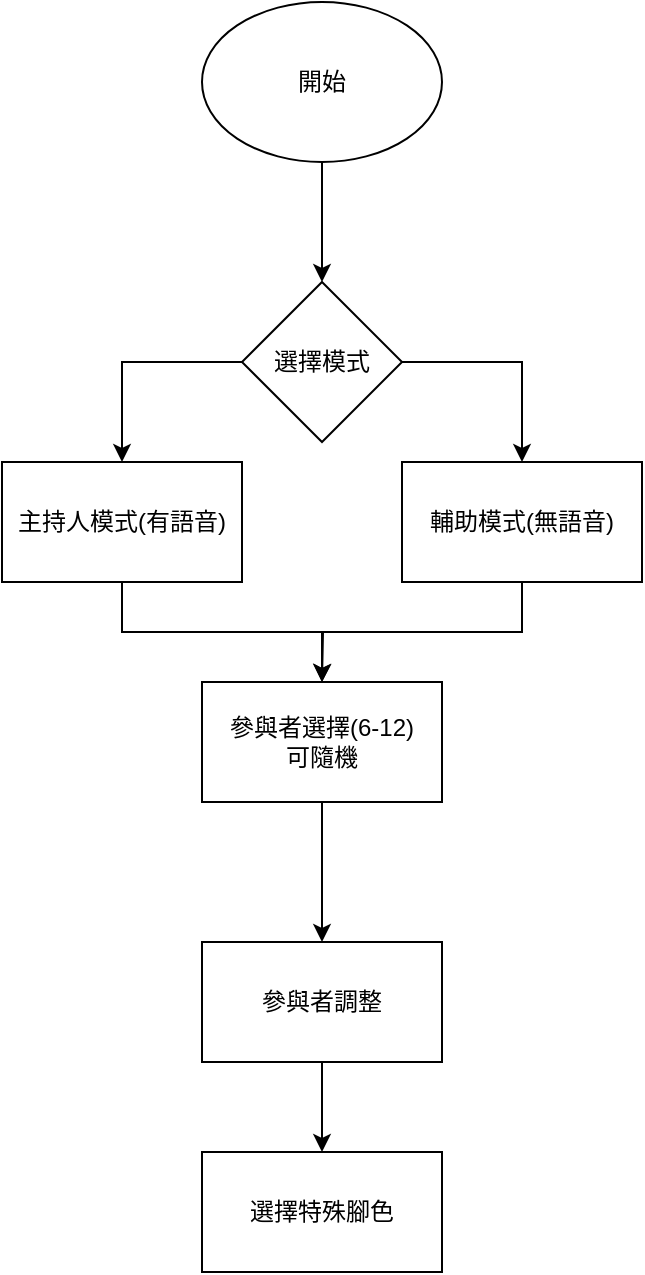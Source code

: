 <mxfile version="14.0.0" type="device"><diagram id="tOTOL9SGInSHB_TbMLO2" name="Page-1"><mxGraphModel dx="1422" dy="794" grid="1" gridSize="10" guides="1" tooltips="1" connect="1" arrows="1" fold="1" page="1" pageScale="1" pageWidth="827" pageHeight="1169" math="0" shadow="0"><root><mxCell id="0"/><mxCell id="1" parent="0"/><mxCell id="Y7k8q2XHGL7E3yesw1nc-3" style="edgeStyle=orthogonalEdgeStyle;rounded=0;orthogonalLoop=1;jettySize=auto;html=1;exitX=0.5;exitY=1;exitDx=0;exitDy=0;" parent="1" source="Y7k8q2XHGL7E3yesw1nc-1" target="Y7k8q2XHGL7E3yesw1nc-2" edge="1"><mxGeometry relative="1" as="geometry"/></mxCell><mxCell id="Y7k8q2XHGL7E3yesw1nc-1" value="開始" style="ellipse;whiteSpace=wrap;html=1;" parent="1" vertex="1"><mxGeometry x="340" y="10" width="120" height="80" as="geometry"/></mxCell><mxCell id="Y7k8q2XHGL7E3yesw1nc-6" style="edgeStyle=orthogonalEdgeStyle;rounded=0;orthogonalLoop=1;jettySize=auto;html=1;exitX=0;exitY=0.5;exitDx=0;exitDy=0;" parent="1" source="Y7k8q2XHGL7E3yesw1nc-2" target="Y7k8q2XHGL7E3yesw1nc-4" edge="1"><mxGeometry relative="1" as="geometry"/></mxCell><mxCell id="Y7k8q2XHGL7E3yesw1nc-7" style="edgeStyle=orthogonalEdgeStyle;rounded=0;orthogonalLoop=1;jettySize=auto;html=1;exitX=1;exitY=0.5;exitDx=0;exitDy=0;" parent="1" source="Y7k8q2XHGL7E3yesw1nc-2" target="Y7k8q2XHGL7E3yesw1nc-5" edge="1"><mxGeometry relative="1" as="geometry"/></mxCell><mxCell id="Y7k8q2XHGL7E3yesw1nc-2" value="選擇模式" style="rhombus;whiteSpace=wrap;html=1;" parent="1" vertex="1"><mxGeometry x="360" y="150" width="80" height="80" as="geometry"/></mxCell><mxCell id="Y7k8q2XHGL7E3yesw1nc-9" style="edgeStyle=orthogonalEdgeStyle;rounded=0;orthogonalLoop=1;jettySize=auto;html=1;exitX=0.5;exitY=1;exitDx=0;exitDy=0;entryX=0.5;entryY=0;entryDx=0;entryDy=0;" parent="1" source="Y7k8q2XHGL7E3yesw1nc-4" target="Y7k8q2XHGL7E3yesw1nc-8" edge="1"><mxGeometry relative="1" as="geometry"/></mxCell><mxCell id="Y7k8q2XHGL7E3yesw1nc-4" value="主持人模式(有語音)" style="rounded=0;whiteSpace=wrap;html=1;" parent="1" vertex="1"><mxGeometry x="240" y="240" width="120" height="60" as="geometry"/></mxCell><mxCell id="Y7k8q2XHGL7E3yesw1nc-10" style="edgeStyle=orthogonalEdgeStyle;rounded=0;orthogonalLoop=1;jettySize=auto;html=1;exitX=0.5;exitY=1;exitDx=0;exitDy=0;" parent="1" source="Y7k8q2XHGL7E3yesw1nc-5" edge="1"><mxGeometry relative="1" as="geometry"><mxPoint x="400" y="350" as="targetPoint"/></mxGeometry></mxCell><mxCell id="Y7k8q2XHGL7E3yesw1nc-5" value="輔助模式(無語音)" style="rounded=0;whiteSpace=wrap;html=1;" parent="1" vertex="1"><mxGeometry x="440" y="240" width="120" height="60" as="geometry"/></mxCell><mxCell id="Y7k8q2XHGL7E3yesw1nc-12" style="edgeStyle=orthogonalEdgeStyle;rounded=0;orthogonalLoop=1;jettySize=auto;html=1;exitX=0.5;exitY=1;exitDx=0;exitDy=0;entryX=0.5;entryY=0;entryDx=0;entryDy=0;" parent="1" source="Y7k8q2XHGL7E3yesw1nc-8" edge="1"><mxGeometry relative="1" as="geometry"><mxPoint x="400" y="480" as="targetPoint"/></mxGeometry></mxCell><mxCell id="Y7k8q2XHGL7E3yesw1nc-8" value="參與者選擇(6-12)&lt;br&gt;可隨機" style="rounded=0;whiteSpace=wrap;html=1;" parent="1" vertex="1"><mxGeometry x="340" y="350" width="120" height="60" as="geometry"/></mxCell><mxCell id="1xBYW3p3diBfqBjMleGb-3" style="edgeStyle=orthogonalEdgeStyle;rounded=0;orthogonalLoop=1;jettySize=auto;html=1;exitX=0.5;exitY=1;exitDx=0;exitDy=0;entryX=0.5;entryY=0;entryDx=0;entryDy=0;" edge="1" parent="1" source="1xBYW3p3diBfqBjMleGb-1" target="1xBYW3p3diBfqBjMleGb-2"><mxGeometry relative="1" as="geometry"/></mxCell><mxCell id="1xBYW3p3diBfqBjMleGb-1" value="參與者調整" style="rounded=0;whiteSpace=wrap;html=1;" vertex="1" parent="1"><mxGeometry x="340" y="480" width="120" height="60" as="geometry"/></mxCell><mxCell id="1xBYW3p3diBfqBjMleGb-2" value="選擇特殊腳色" style="rounded=0;whiteSpace=wrap;html=1;" vertex="1" parent="1"><mxGeometry x="340" y="585" width="120" height="60" as="geometry"/></mxCell></root></mxGraphModel></diagram></mxfile>